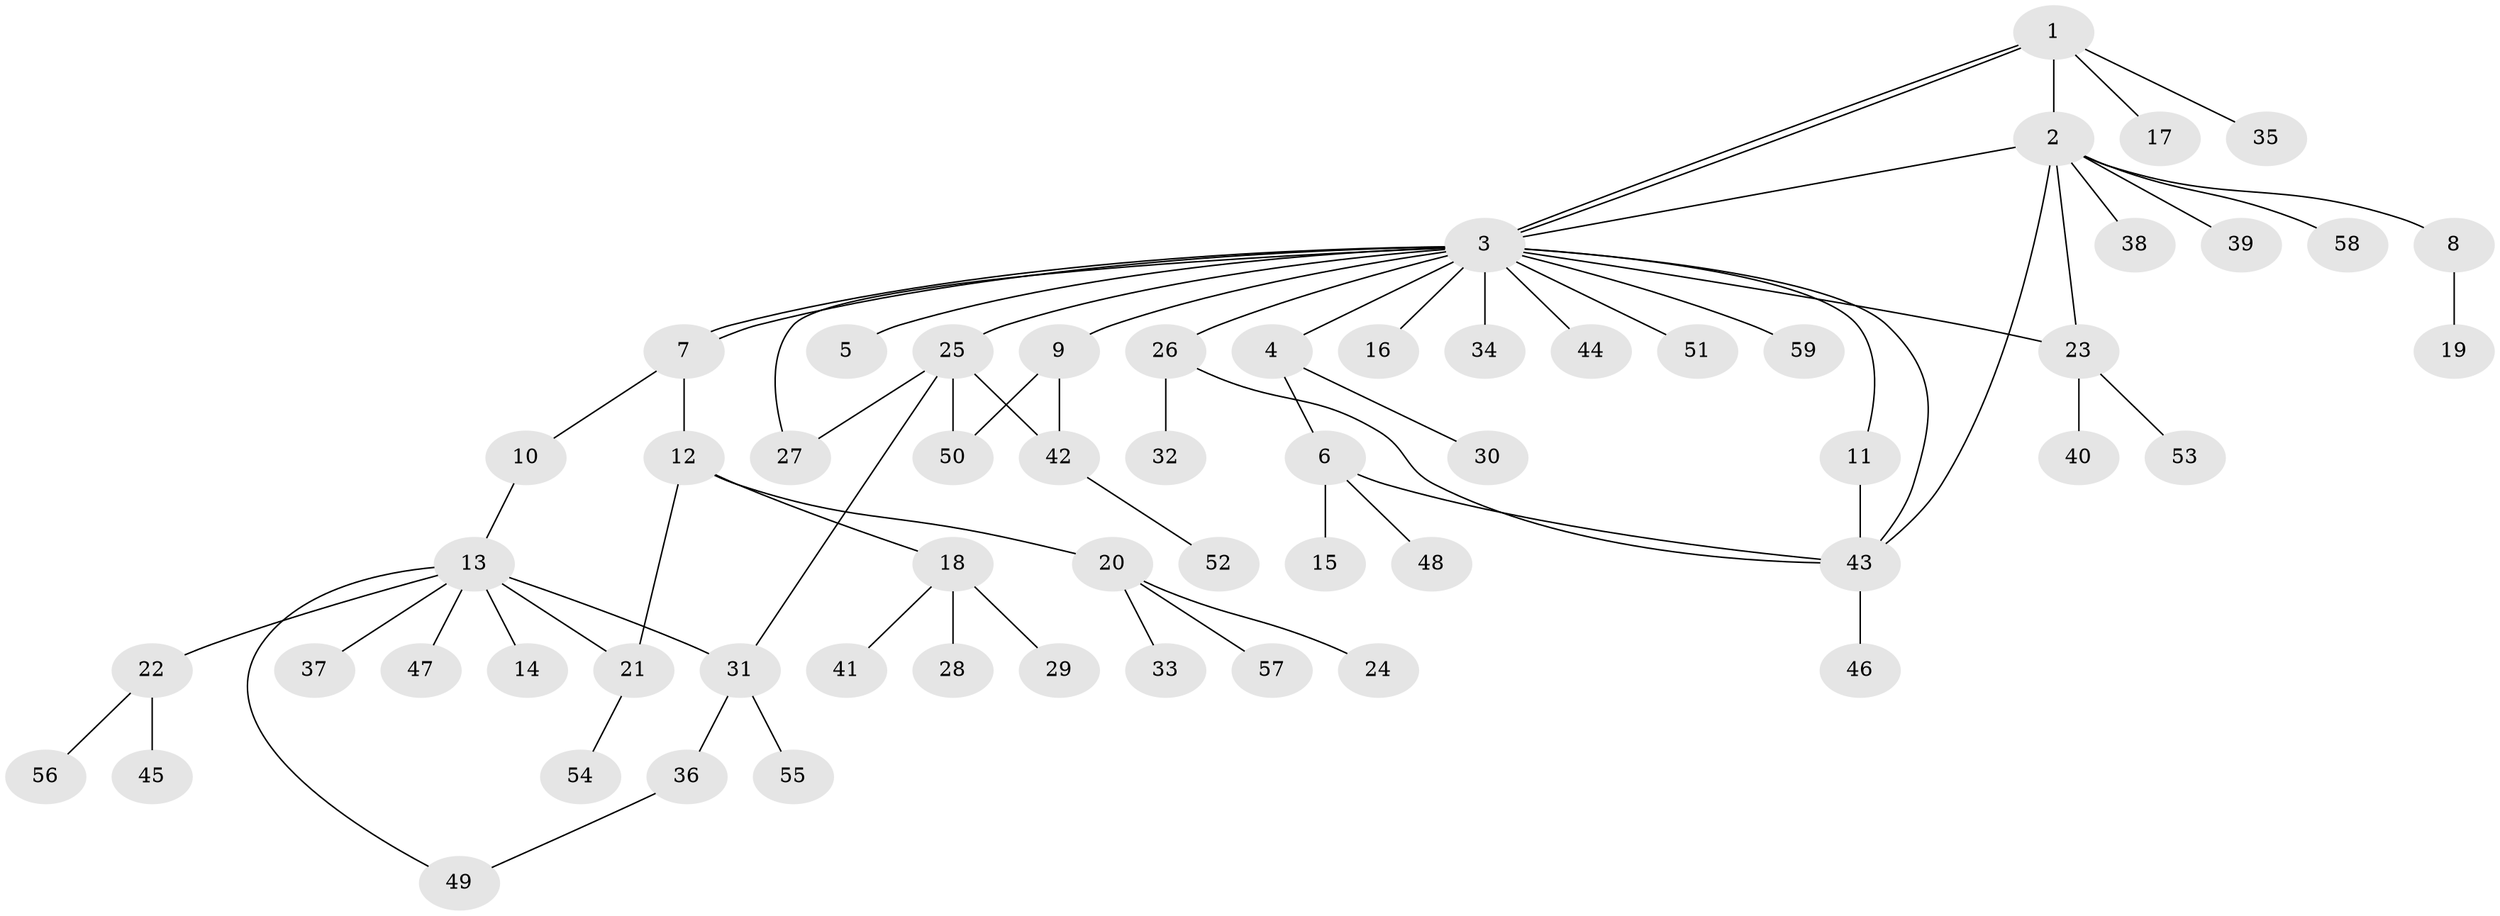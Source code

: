 // coarse degree distribution, {4: 0.045454545454545456, 7: 0.022727272727272728, 18: 0.022727272727272728, 2: 0.18181818181818182, 1: 0.5681818181818182, 8: 0.022727272727272728, 6: 0.045454545454545456, 9: 0.022727272727272728, 3: 0.06818181818181818}
// Generated by graph-tools (version 1.1) at 2025/23/03/03/25 07:23:54]
// undirected, 59 vertices, 72 edges
graph export_dot {
graph [start="1"]
  node [color=gray90,style=filled];
  1;
  2;
  3;
  4;
  5;
  6;
  7;
  8;
  9;
  10;
  11;
  12;
  13;
  14;
  15;
  16;
  17;
  18;
  19;
  20;
  21;
  22;
  23;
  24;
  25;
  26;
  27;
  28;
  29;
  30;
  31;
  32;
  33;
  34;
  35;
  36;
  37;
  38;
  39;
  40;
  41;
  42;
  43;
  44;
  45;
  46;
  47;
  48;
  49;
  50;
  51;
  52;
  53;
  54;
  55;
  56;
  57;
  58;
  59;
  1 -- 2;
  1 -- 3;
  1 -- 3;
  1 -- 17;
  1 -- 35;
  2 -- 3;
  2 -- 8;
  2 -- 23;
  2 -- 38;
  2 -- 39;
  2 -- 43;
  2 -- 58;
  3 -- 4;
  3 -- 5;
  3 -- 7;
  3 -- 7;
  3 -- 9;
  3 -- 11;
  3 -- 16;
  3 -- 23;
  3 -- 25;
  3 -- 26;
  3 -- 27;
  3 -- 34;
  3 -- 43;
  3 -- 44;
  3 -- 51;
  3 -- 59;
  4 -- 6;
  4 -- 30;
  6 -- 15;
  6 -- 43;
  6 -- 48;
  7 -- 10;
  7 -- 12;
  8 -- 19;
  9 -- 42;
  9 -- 50;
  10 -- 13;
  11 -- 43;
  12 -- 18;
  12 -- 20;
  12 -- 21;
  13 -- 14;
  13 -- 21;
  13 -- 22;
  13 -- 31;
  13 -- 37;
  13 -- 47;
  13 -- 49;
  18 -- 28;
  18 -- 29;
  18 -- 41;
  20 -- 24;
  20 -- 33;
  20 -- 57;
  21 -- 54;
  22 -- 45;
  22 -- 56;
  23 -- 40;
  23 -- 53;
  25 -- 27;
  25 -- 31;
  25 -- 42;
  25 -- 50;
  26 -- 32;
  26 -- 43;
  31 -- 36;
  31 -- 55;
  36 -- 49;
  42 -- 52;
  43 -- 46;
}
